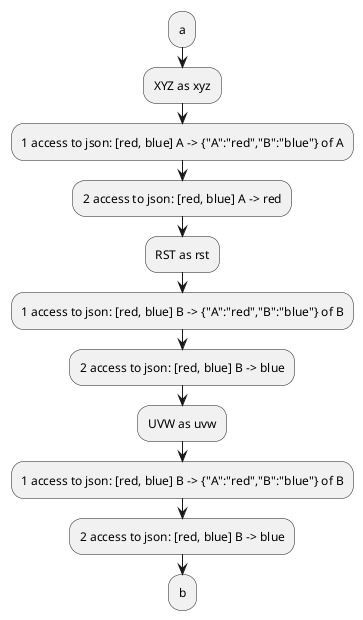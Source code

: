 {
  "sha1": "8sba0v50odti66pwemmcq1huqw1v5w8",
  "insertion": {
    "when": "2024-05-30T20:48:21.514Z",
    "url": "https://forum.plantuml.net/11109/preprocessor-vlookup-macro?show=11132#c11132",
    "user": "plantuml@gmail.com"
  }
}
@startuml
!$data={"partlen": "2", "game": "GamePlantuml", "participants": [
{"name": "XYZ" ,"as": "xyz", "team": "A"},
{"name": "RST" ,"as": "rst", "team": "B"},
{"name": "UVW" ,"as": "uvw", "team": "B"}],
"color": {"A": "red", "B": "blue"}
}

:a;
!foreach $part in $data.participants
  :$part.name as $part.as;
  :1 access to json: [$data.color.A, $data.color.B] $part.team -> $data.color of $part.team;
  :2 access to json: [$data.color.A, $data.color.B] $part.team -> $data.color[$part.team];
!endfor
:b;
@enduml
